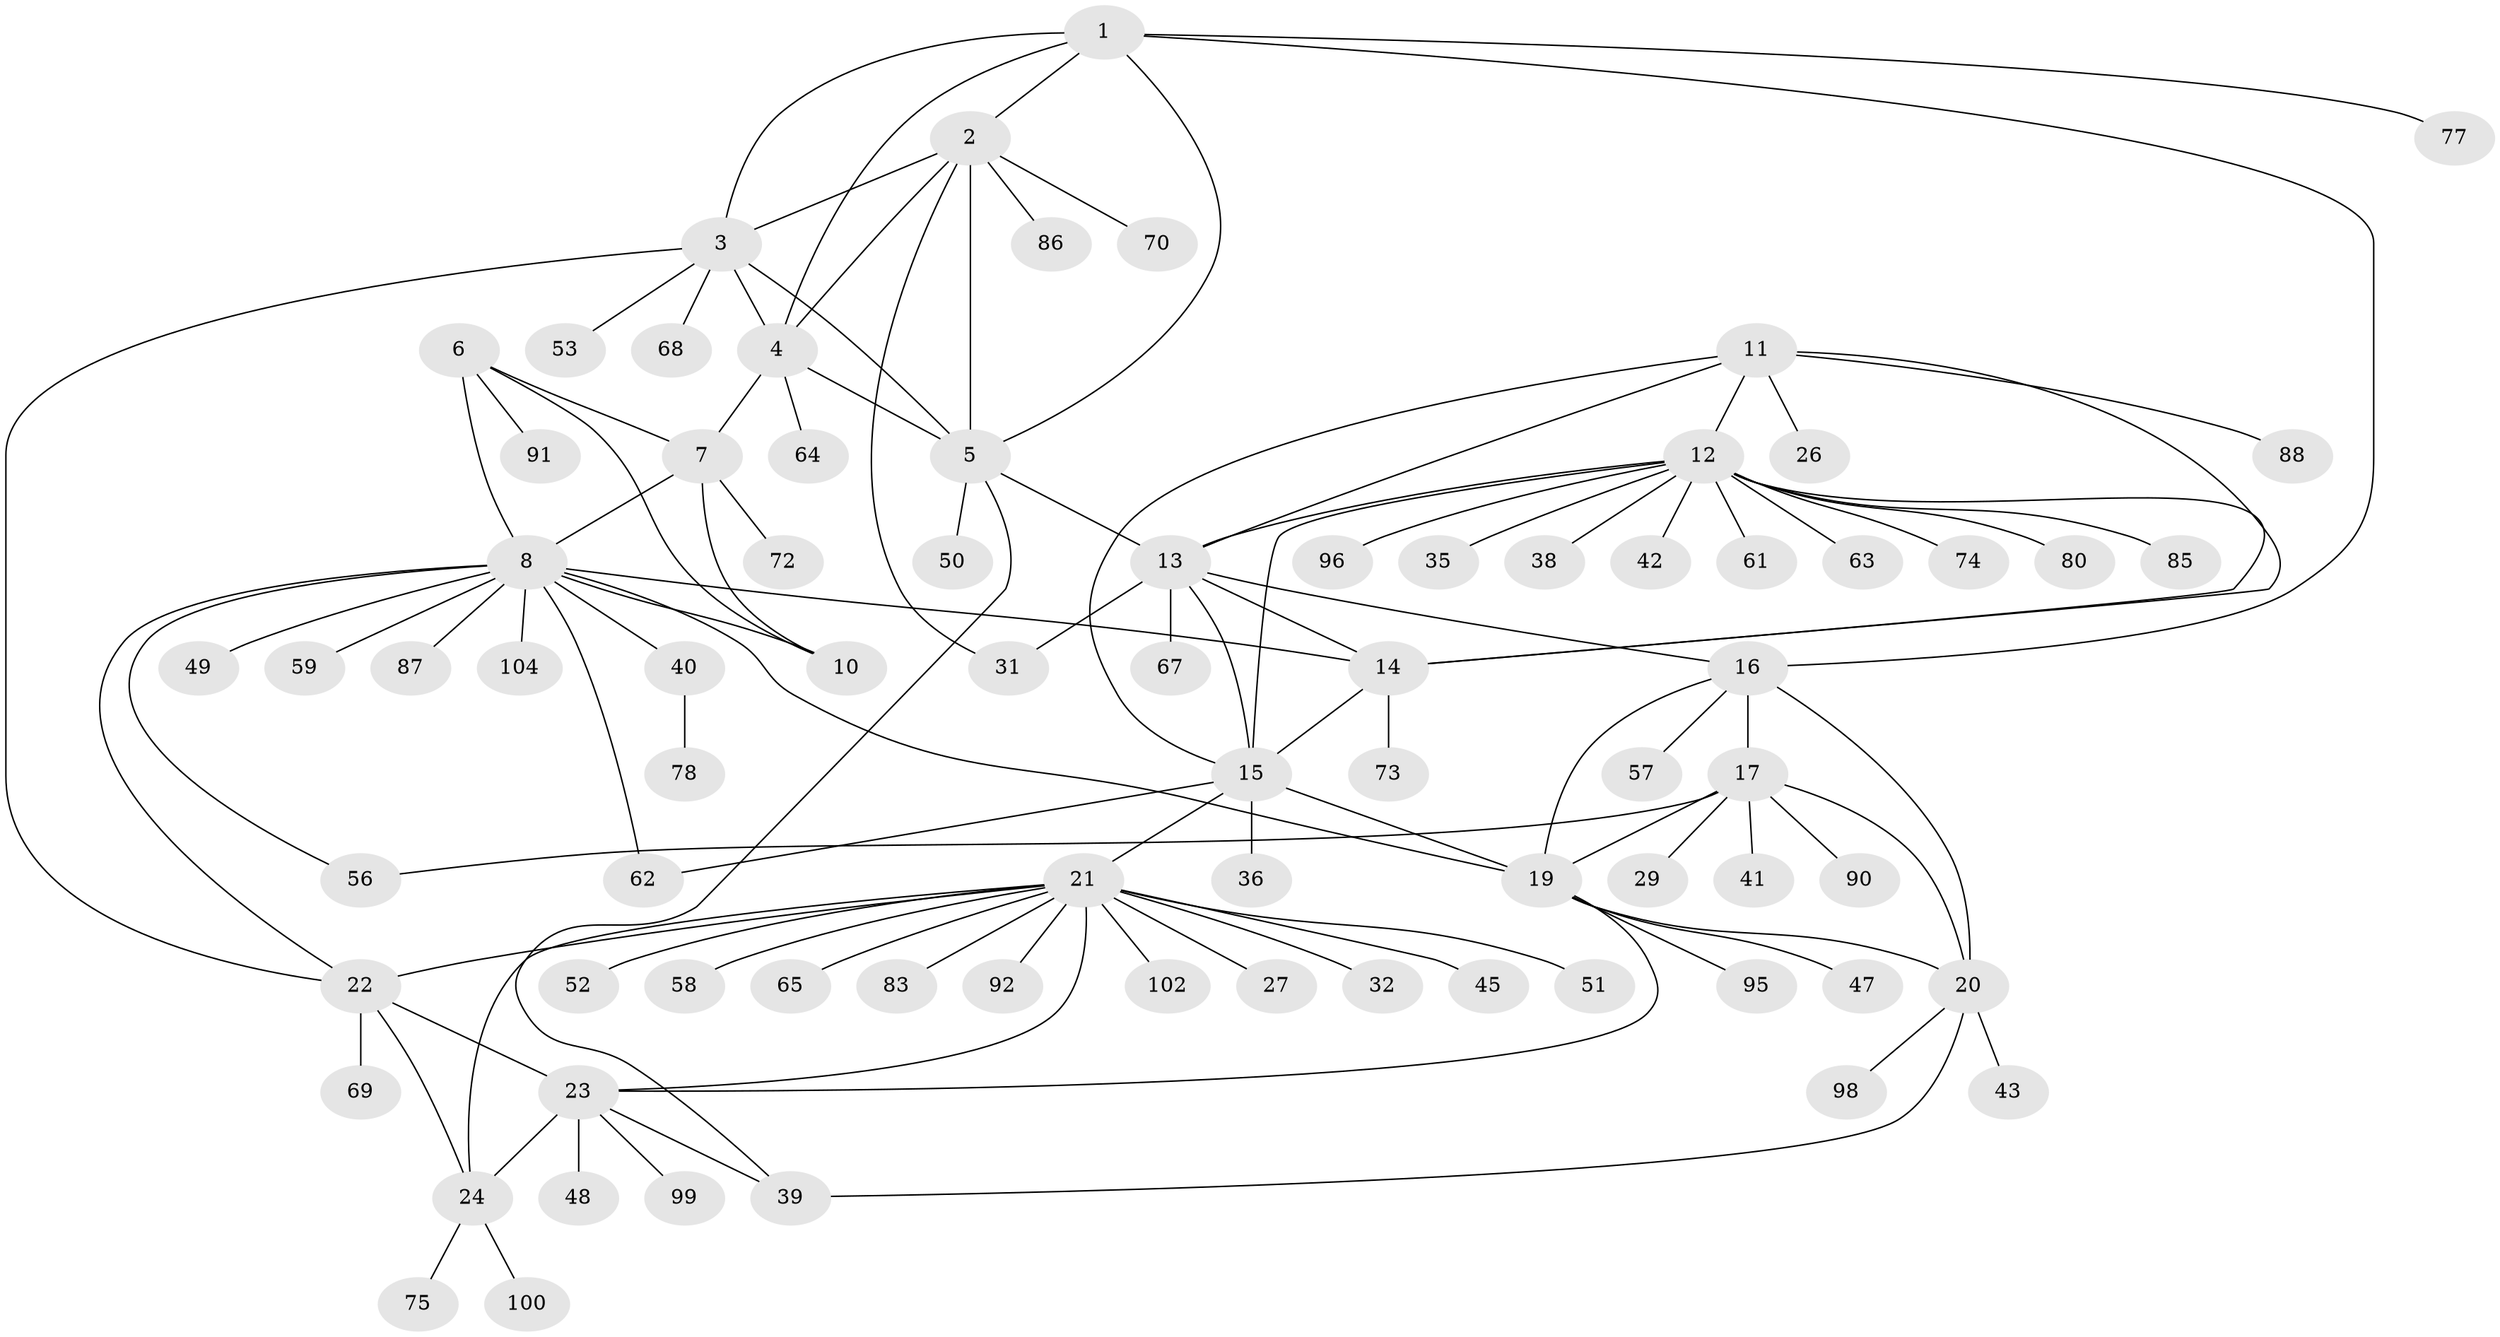// original degree distribution, {6: 0.057692307692307696, 7: 0.07692307692307693, 8: 0.028846153846153848, 12: 0.019230769230769232, 5: 0.009615384615384616, 9: 0.019230769230769232, 4: 0.009615384615384616, 10: 0.009615384615384616, 16: 0.009615384615384616, 1: 0.625, 2: 0.09615384615384616, 3: 0.038461538461538464}
// Generated by graph-tools (version 1.1) at 2025/42/03/06/25 10:42:11]
// undirected, 78 vertices, 110 edges
graph export_dot {
graph [start="1"]
  node [color=gray90,style=filled];
  1 [super="+71"];
  2 [super="+66"];
  3 [super="+82"];
  4 [super="+84"];
  5 [super="+60"];
  6 [super="+44"];
  7 [super="+46"];
  8 [super="+9"];
  10 [super="+79"];
  11 [super="+93"];
  12 [super="+34"];
  13 [super="+94"];
  14 [super="+55"];
  15 [super="+30"];
  16 [super="+18"];
  17 [super="+28"];
  19 [super="+37"];
  20 [super="+33"];
  21 [super="+54"];
  22;
  23 [super="+25"];
  24 [super="+101"];
  26;
  27 [super="+103"];
  29;
  31 [super="+76"];
  32;
  35;
  36;
  38;
  39;
  40;
  41;
  42;
  43;
  45;
  47;
  48;
  49;
  50;
  51;
  52;
  53;
  56 [super="+81"];
  57;
  58;
  59;
  61;
  62;
  63 [super="+89"];
  64;
  65;
  67;
  68;
  69;
  70;
  72;
  73;
  74;
  75;
  77 [super="+97"];
  78;
  80;
  83;
  85;
  86;
  87;
  88;
  90;
  91;
  92;
  95;
  96;
  98;
  99;
  100;
  102;
  104;
  1 -- 2;
  1 -- 3;
  1 -- 4;
  1 -- 5;
  1 -- 16;
  1 -- 77;
  2 -- 3;
  2 -- 4;
  2 -- 5;
  2 -- 31;
  2 -- 86;
  2 -- 70;
  3 -- 4;
  3 -- 5;
  3 -- 22;
  3 -- 53;
  3 -- 68;
  4 -- 5;
  4 -- 7;
  4 -- 64;
  5 -- 13;
  5 -- 50;
  5 -- 39;
  6 -- 7;
  6 -- 8 [weight=2];
  6 -- 10;
  6 -- 91;
  7 -- 8 [weight=2];
  7 -- 10;
  7 -- 72;
  8 -- 10 [weight=2];
  8 -- 14;
  8 -- 19;
  8 -- 22;
  8 -- 40;
  8 -- 56;
  8 -- 62;
  8 -- 87;
  8 -- 104;
  8 -- 49;
  8 -- 59;
  11 -- 12;
  11 -- 13;
  11 -- 14;
  11 -- 15;
  11 -- 26;
  11 -- 88;
  12 -- 13;
  12 -- 14;
  12 -- 15;
  12 -- 38;
  12 -- 42;
  12 -- 61;
  12 -- 63;
  12 -- 74;
  12 -- 80;
  12 -- 96;
  12 -- 35;
  12 -- 85;
  13 -- 14;
  13 -- 15;
  13 -- 31;
  13 -- 67;
  13 -- 16;
  14 -- 15;
  14 -- 73;
  15 -- 19;
  15 -- 21;
  15 -- 36;
  15 -- 62;
  16 -- 17 [weight=2];
  16 -- 19 [weight=2];
  16 -- 20 [weight=2];
  16 -- 57;
  17 -- 19;
  17 -- 20;
  17 -- 29;
  17 -- 41;
  17 -- 56;
  17 -- 90;
  19 -- 20;
  19 -- 47;
  19 -- 95;
  19 -- 23;
  20 -- 39;
  20 -- 43;
  20 -- 98;
  21 -- 22;
  21 -- 23 [weight=2];
  21 -- 24;
  21 -- 27;
  21 -- 32;
  21 -- 45;
  21 -- 51;
  21 -- 52;
  21 -- 58;
  21 -- 65;
  21 -- 83;
  21 -- 92;
  21 -- 102;
  22 -- 23 [weight=2];
  22 -- 24;
  22 -- 69;
  23 -- 24 [weight=2];
  23 -- 48;
  23 -- 99;
  23 -- 39;
  24 -- 75;
  24 -- 100;
  40 -- 78;
}
